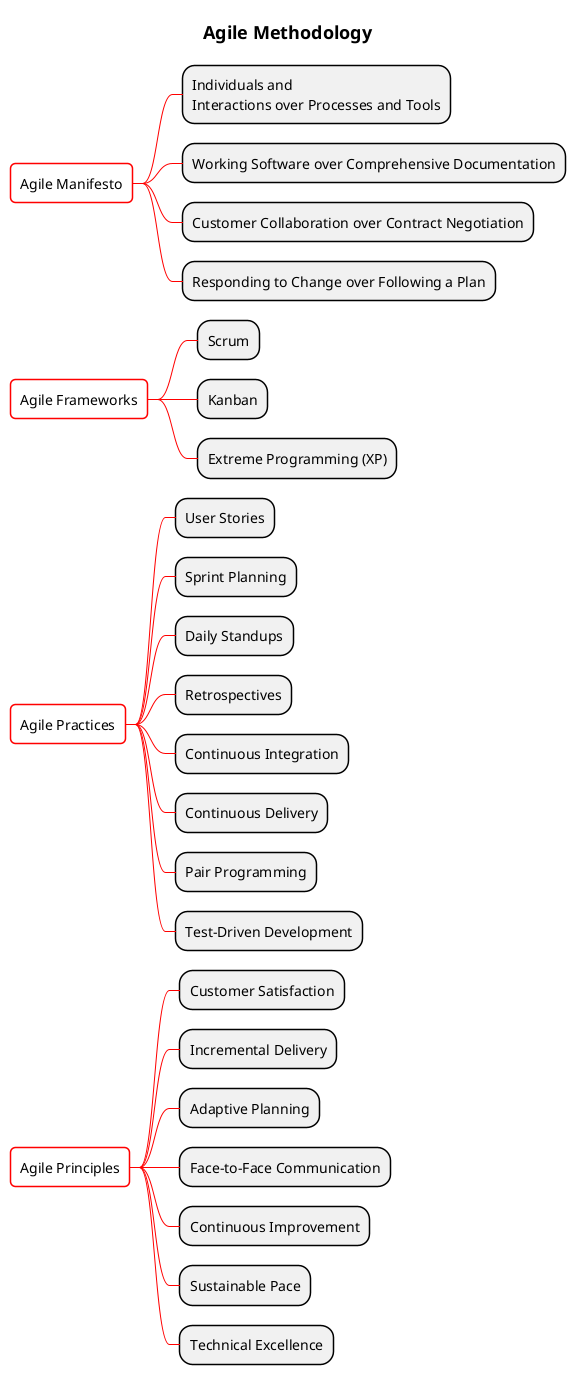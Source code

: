 @startmindmap
<style>
mindmapDiagram {
  // all lines (meaning connector and borders, there are no other lines in WBS) are black by default
  Linecolor black
  arrow {
    // note that connector are actually "arrow" even if they don't look like as arrow
    // This is to be consistent with other UML diagrams. Not 100% sure that it's a good idea
    // So now connector are green
    LineColor green
  }
  :depth(0) {
      // will target root node
      BackgroundColor White
      RoundCorner 10
      LineColor red
      // Because we are targetting depth(0) for everything, border and connector for level 0 will be red
  }
  arrow {
    :depth(2) {
      // Targetting only connector between Mexico-Chihuahua and USA-Texas
      LineColor blue
      LineStyle 4
      LineThickness .5
    }
  }
  node {
    :depth(2) {
      LineStyle 2
      LineThickness 2.5
    }
  }
  boxless {
    // will target boxless node with '_'
    FontColor darkgreen
  }
}
</style>

title = Agile Methodology

* Agile Manifesto
**:Individuals and
Interactions over Processes and Tools;
** Working Software over Comprehensive Documentation
** Customer Collaboration over Contract Negotiation
** Responding to Change over Following a Plan
* Agile Frameworks
** Scrum
** Kanban
** Extreme Programming (XP)
* Agile Practices
** User Stories
** Sprint Planning
** Daily Standups
** Retrospectives
** Continuous Integration
** Continuous Delivery
** Pair Programming
** Test-Driven Development
* Agile Principles
** Customer Satisfaction
** Incremental Delivery
** Adaptive Planning
** Face-to-Face Communication
** Continuous Improvement
** Sustainable Pace
** Technical Excellence

@endmindmap
